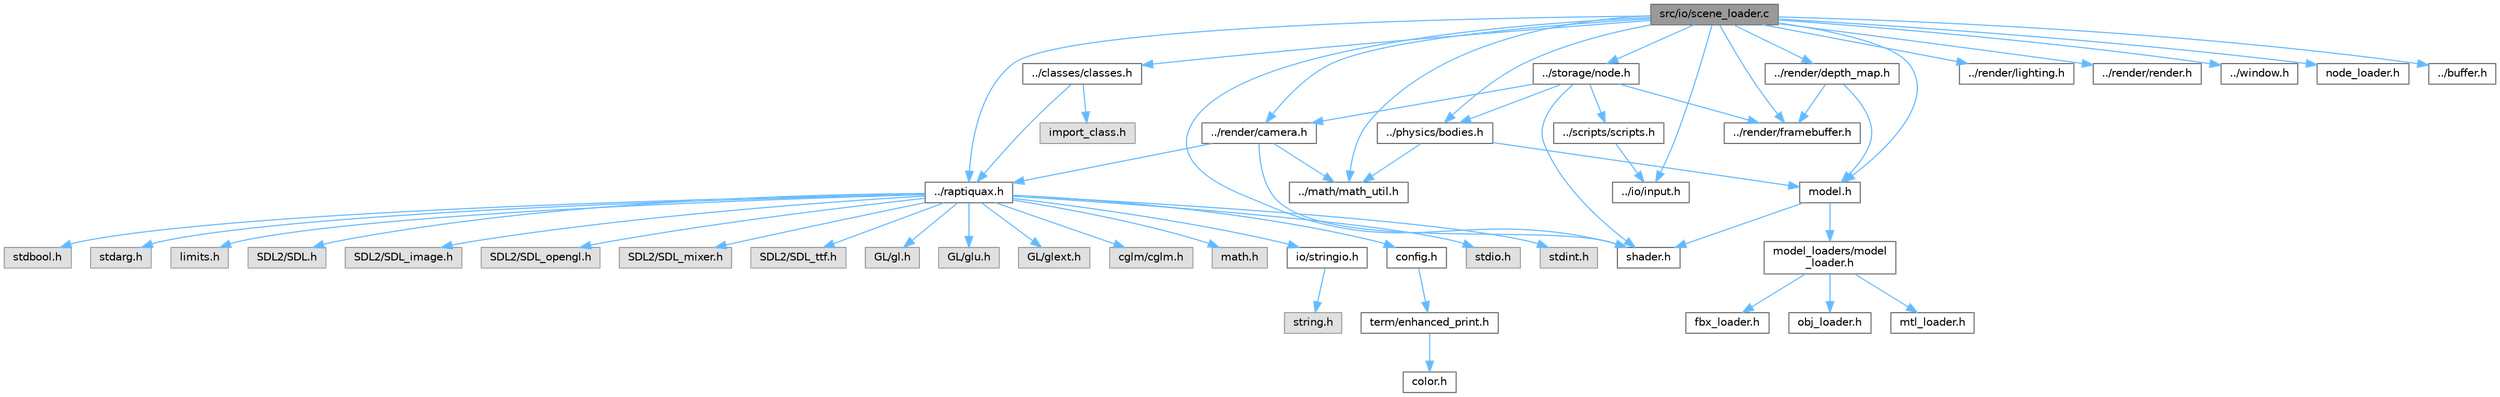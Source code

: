 digraph "src/io/scene_loader.c"
{
 // LATEX_PDF_SIZE
  bgcolor="transparent";
  edge [fontname=Helvetica,fontsize=10,labelfontname=Helvetica,labelfontsize=10];
  node [fontname=Helvetica,fontsize=10,shape=box,height=0.2,width=0.4];
  Node1 [id="Node000001",label="src/io/scene_loader.c",height=0.2,width=0.4,color="gray40", fillcolor="grey60", style="filled", fontcolor="black",tooltip=" "];
  Node1 -> Node2 [id="edge57_Node000001_Node000002",color="steelblue1",style="solid",tooltip=" "];
  Node2 [id="Node000002",label="../raptiquax.h",height=0.2,width=0.4,color="grey40", fillcolor="white", style="filled",URL="$raptiquax_8h.html",tooltip="This file contains type definitions for fixed-width integer types and floating-point types."];
  Node2 -> Node3 [id="edge58_Node000002_Node000003",color="steelblue1",style="solid",tooltip=" "];
  Node3 [id="Node000003",label="stdio.h",height=0.2,width=0.4,color="grey60", fillcolor="#E0E0E0", style="filled",tooltip=" "];
  Node2 -> Node4 [id="edge59_Node000002_Node000004",color="steelblue1",style="solid",tooltip=" "];
  Node4 [id="Node000004",label="stdint.h",height=0.2,width=0.4,color="grey60", fillcolor="#E0E0E0", style="filled",tooltip=" "];
  Node2 -> Node5 [id="edge60_Node000002_Node000005",color="steelblue1",style="solid",tooltip=" "];
  Node5 [id="Node000005",label="stdbool.h",height=0.2,width=0.4,color="grey60", fillcolor="#E0E0E0", style="filled",tooltip=" "];
  Node2 -> Node6 [id="edge61_Node000002_Node000006",color="steelblue1",style="solid",tooltip=" "];
  Node6 [id="Node000006",label="stdarg.h",height=0.2,width=0.4,color="grey60", fillcolor="#E0E0E0", style="filled",tooltip=" "];
  Node2 -> Node7 [id="edge62_Node000002_Node000007",color="steelblue1",style="solid",tooltip=" "];
  Node7 [id="Node000007",label="limits.h",height=0.2,width=0.4,color="grey60", fillcolor="#E0E0E0", style="filled",tooltip=" "];
  Node2 -> Node8 [id="edge63_Node000002_Node000008",color="steelblue1",style="solid",tooltip=" "];
  Node8 [id="Node000008",label="SDL2/SDL.h",height=0.2,width=0.4,color="grey60", fillcolor="#E0E0E0", style="filled",tooltip=" "];
  Node2 -> Node9 [id="edge64_Node000002_Node000009",color="steelblue1",style="solid",tooltip=" "];
  Node9 [id="Node000009",label="SDL2/SDL_image.h",height=0.2,width=0.4,color="grey60", fillcolor="#E0E0E0", style="filled",tooltip=" "];
  Node2 -> Node10 [id="edge65_Node000002_Node000010",color="steelblue1",style="solid",tooltip=" "];
  Node10 [id="Node000010",label="SDL2/SDL_opengl.h",height=0.2,width=0.4,color="grey60", fillcolor="#E0E0E0", style="filled",tooltip=" "];
  Node2 -> Node11 [id="edge66_Node000002_Node000011",color="steelblue1",style="solid",tooltip=" "];
  Node11 [id="Node000011",label="SDL2/SDL_mixer.h",height=0.2,width=0.4,color="grey60", fillcolor="#E0E0E0", style="filled",tooltip=" "];
  Node2 -> Node12 [id="edge67_Node000002_Node000012",color="steelblue1",style="solid",tooltip=" "];
  Node12 [id="Node000012",label="SDL2/SDL_ttf.h",height=0.2,width=0.4,color="grey60", fillcolor="#E0E0E0", style="filled",tooltip=" "];
  Node2 -> Node13 [id="edge68_Node000002_Node000013",color="steelblue1",style="solid",tooltip=" "];
  Node13 [id="Node000013",label="GL/gl.h",height=0.2,width=0.4,color="grey60", fillcolor="#E0E0E0", style="filled",tooltip=" "];
  Node2 -> Node14 [id="edge69_Node000002_Node000014",color="steelblue1",style="solid",tooltip=" "];
  Node14 [id="Node000014",label="GL/glu.h",height=0.2,width=0.4,color="grey60", fillcolor="#E0E0E0", style="filled",tooltip=" "];
  Node2 -> Node15 [id="edge70_Node000002_Node000015",color="steelblue1",style="solid",tooltip=" "];
  Node15 [id="Node000015",label="GL/glext.h",height=0.2,width=0.4,color="grey60", fillcolor="#E0E0E0", style="filled",tooltip=" "];
  Node2 -> Node16 [id="edge71_Node000002_Node000016",color="steelblue1",style="solid",tooltip=" "];
  Node16 [id="Node000016",label="cglm/cglm.h",height=0.2,width=0.4,color="grey60", fillcolor="#E0E0E0", style="filled",tooltip=" "];
  Node2 -> Node17 [id="edge72_Node000002_Node000017",color="steelblue1",style="solid",tooltip=" "];
  Node17 [id="Node000017",label="math.h",height=0.2,width=0.4,color="grey60", fillcolor="#E0E0E0", style="filled",tooltip=" "];
  Node2 -> Node18 [id="edge73_Node000002_Node000018",color="steelblue1",style="solid",tooltip=" "];
  Node18 [id="Node000018",label="io/stringio.h",height=0.2,width=0.4,color="grey40", fillcolor="white", style="filled",URL="$stringio_8h.html",tooltip="Provides utility functions for string and file operations."];
  Node18 -> Node19 [id="edge74_Node000018_Node000019",color="steelblue1",style="solid",tooltip=" "];
  Node19 [id="Node000019",label="string.h",height=0.2,width=0.4,color="grey60", fillcolor="#E0E0E0", style="filled",tooltip=" "];
  Node2 -> Node20 [id="edge75_Node000002_Node000020",color="steelblue1",style="solid",tooltip=" "];
  Node20 [id="Node000020",label="config.h",height=0.2,width=0.4,color="grey40", fillcolor="white", style="filled",URL="$config_8h.html",tooltip=" "];
  Node20 -> Node21 [id="edge76_Node000020_Node000021",color="steelblue1",style="solid",tooltip=" "];
  Node21 [id="Node000021",label="term/enhanced_print.h",height=0.2,width=0.4,color="grey40", fillcolor="white", style="filled",URL="$enhanced__print_8h.html",tooltip=" "];
  Node21 -> Node22 [id="edge77_Node000021_Node000022",color="steelblue1",style="solid",tooltip=" "];
  Node22 [id="Node000022",label="color.h",height=0.2,width=0.4,color="grey40", fillcolor="white", style="filled",URL="$color_8h.html",tooltip=" "];
  Node1 -> Node23 [id="edge78_Node000001_Node000023",color="steelblue1",style="solid",tooltip=" "];
  Node23 [id="Node000023",label="../math/math_util.h",height=0.2,width=0.4,color="grey40", fillcolor="white", style="filled",URL="$math__util_8h.html",tooltip=" "];
  Node1 -> Node24 [id="edge79_Node000001_Node000024",color="steelblue1",style="solid",tooltip=" "];
  Node24 [id="Node000024",label="model.h",height=0.2,width=0.4,color="grey40", fillcolor="white", style="filled",URL="$model_8h.html",tooltip="Defines structures and functions for handling 3D models and their properties."];
  Node24 -> Node25 [id="edge80_Node000024_Node000025",color="steelblue1",style="solid",tooltip=" "];
  Node25 [id="Node000025",label="shader.h",height=0.2,width=0.4,color="grey40", fillcolor="white", style="filled",URL="$shader_8h.html",tooltip=" "];
  Node24 -> Node26 [id="edge81_Node000024_Node000026",color="steelblue1",style="solid",tooltip=" "];
  Node26 [id="Node000026",label="model_loaders/model\l_loader.h",height=0.2,width=0.4,color="grey40", fillcolor="white", style="filled",URL="$model__loader_8h.html",tooltip=" "];
  Node26 -> Node27 [id="edge82_Node000026_Node000027",color="steelblue1",style="solid",tooltip=" "];
  Node27 [id="Node000027",label="obj_loader.h",height=0.2,width=0.4,color="grey40", fillcolor="white", style="filled",URL="$obj__loader_8h.html",tooltip=" "];
  Node26 -> Node28 [id="edge83_Node000026_Node000028",color="steelblue1",style="solid",tooltip=" "];
  Node28 [id="Node000028",label="mtl_loader.h",height=0.2,width=0.4,color="grey40", fillcolor="white", style="filled",URL="$mtl__loader_8h.html",tooltip=" "];
  Node26 -> Node29 [id="edge84_Node000026_Node000029",color="steelblue1",style="solid",tooltip=" "];
  Node29 [id="Node000029",label="fbx_loader.h",height=0.2,width=0.4,color="grey40", fillcolor="white", style="filled",URL="$fbx__loader_8h.html",tooltip=" "];
  Node1 -> Node30 [id="edge85_Node000001_Node000030",color="steelblue1",style="solid",tooltip=" "];
  Node30 [id="Node000030",label="../render/framebuffer.h",height=0.2,width=0.4,color="grey40", fillcolor="white", style="filled",URL="$framebuffer_8h.html",tooltip=" "];
  Node1 -> Node31 [id="edge86_Node000001_Node000031",color="steelblue1",style="solid",tooltip=" "];
  Node31 [id="Node000031",label="../render/lighting.h",height=0.2,width=0.4,color="grey40", fillcolor="white", style="filled",URL="$lighting_8h.html",tooltip=" "];
  Node1 -> Node32 [id="edge87_Node000001_Node000032",color="steelblue1",style="solid",tooltip=" "];
  Node32 [id="Node000032",label="../physics/bodies.h",height=0.2,width=0.4,color="grey40", fillcolor="white", style="filled",URL="$bodies_8h.html",tooltip=" "];
  Node32 -> Node23 [id="edge88_Node000032_Node000023",color="steelblue1",style="solid",tooltip=" "];
  Node32 -> Node24 [id="edge89_Node000032_Node000024",color="steelblue1",style="solid",tooltip=" "];
  Node1 -> Node33 [id="edge90_Node000001_Node000033",color="steelblue1",style="solid",tooltip=" "];
  Node33 [id="Node000033",label="../storage/node.h",height=0.2,width=0.4,color="grey40", fillcolor="white", style="filled",URL="$node_8h.html",tooltip=" "];
  Node33 -> Node25 [id="edge91_Node000033_Node000025",color="steelblue1",style="solid",tooltip=" "];
  Node33 -> Node34 [id="edge92_Node000033_Node000034",color="steelblue1",style="solid",tooltip=" "];
  Node34 [id="Node000034",label="../render/camera.h",height=0.2,width=0.4,color="grey40", fillcolor="white", style="filled",URL="$camera_8h.html",tooltip=" "];
  Node34 -> Node2 [id="edge93_Node000034_Node000002",color="steelblue1",style="solid",tooltip=" "];
  Node34 -> Node23 [id="edge94_Node000034_Node000023",color="steelblue1",style="solid",tooltip=" "];
  Node34 -> Node25 [id="edge95_Node000034_Node000025",color="steelblue1",style="solid",tooltip=" "];
  Node33 -> Node32 [id="edge96_Node000033_Node000032",color="steelblue1",style="solid",tooltip=" "];
  Node33 -> Node35 [id="edge97_Node000033_Node000035",color="steelblue1",style="solid",tooltip=" "];
  Node35 [id="Node000035",label="../scripts/scripts.h",height=0.2,width=0.4,color="grey40", fillcolor="white", style="filled",URL="$scripts_8h.html",tooltip=" "];
  Node35 -> Node36 [id="edge98_Node000035_Node000036",color="steelblue1",style="solid",tooltip=" "];
  Node36 [id="Node000036",label="../io/input.h",height=0.2,width=0.4,color="grey40", fillcolor="white", style="filled",URL="$input_8h.html",tooltip=" "];
  Node33 -> Node30 [id="edge99_Node000033_Node000030",color="steelblue1",style="solid",tooltip=" "];
  Node1 -> Node37 [id="edge100_Node000001_Node000037",color="steelblue1",style="solid",tooltip=" "];
  Node37 [id="Node000037",label="../render/render.h",height=0.2,width=0.4,color="grey40", fillcolor="white", style="filled",URL="$render_8h.html",tooltip=" "];
  Node1 -> Node38 [id="edge101_Node000001_Node000038",color="steelblue1",style="solid",tooltip=" "];
  Node38 [id="Node000038",label="../window.h",height=0.2,width=0.4,color="grey40", fillcolor="white", style="filled",URL="$window_8h.html",tooltip=" "];
  Node1 -> Node36 [id="edge102_Node000001_Node000036",color="steelblue1",style="solid",tooltip=" "];
  Node1 -> Node34 [id="edge103_Node000001_Node000034",color="steelblue1",style="solid",tooltip=" "];
  Node1 -> Node25 [id="edge104_Node000001_Node000025",color="steelblue1",style="solid",tooltip=" "];
  Node1 -> Node39 [id="edge105_Node000001_Node000039",color="steelblue1",style="solid",tooltip=" "];
  Node39 [id="Node000039",label="../render/depth_map.h",height=0.2,width=0.4,color="grey40", fillcolor="white", style="filled",URL="$depth__map_8h.html",tooltip=" "];
  Node39 -> Node24 [id="edge106_Node000039_Node000024",color="steelblue1",style="solid",tooltip=" "];
  Node39 -> Node30 [id="edge107_Node000039_Node000030",color="steelblue1",style="solid",tooltip=" "];
  Node1 -> Node40 [id="edge108_Node000001_Node000040",color="steelblue1",style="solid",tooltip=" "];
  Node40 [id="Node000040",label="node_loader.h",height=0.2,width=0.4,color="grey40", fillcolor="white", style="filled",URL="$node__loader_8h.html",tooltip=" "];
  Node1 -> Node41 [id="edge109_Node000001_Node000041",color="steelblue1",style="solid",tooltip=" "];
  Node41 [id="Node000041",label="../buffer.h",height=0.2,width=0.4,color="grey40", fillcolor="white", style="filled",URL="$buffer_8h.html",tooltip="Functions for initializing and freeing buffers."];
  Node1 -> Node42 [id="edge110_Node000001_Node000042",color="steelblue1",style="solid",tooltip=" "];
  Node42 [id="Node000042",label="../classes/classes.h",height=0.2,width=0.4,color="grey40", fillcolor="white", style="filled",URL="$classes_8h.html",tooltip=" "];
  Node42 -> Node43 [id="edge111_Node000042_Node000043",color="steelblue1",style="solid",tooltip=" "];
  Node43 [id="Node000043",label="import_class.h",height=0.2,width=0.4,color="grey60", fillcolor="#E0E0E0", style="filled",tooltip=" "];
  Node42 -> Node2 [id="edge112_Node000042_Node000002",color="steelblue1",style="solid",tooltip=" "];
}
